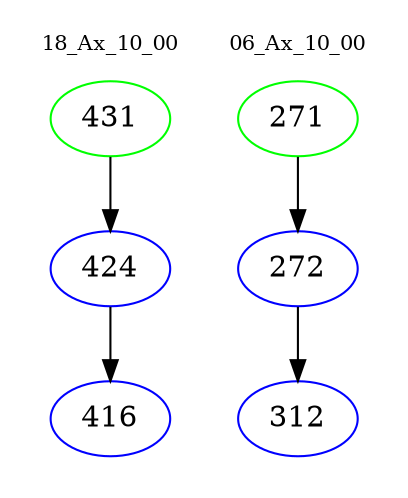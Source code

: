 digraph{
subgraph cluster_0 {
color = white
label = "18_Ax_10_00";
fontsize=10;
T0_431 [label="431", color="green"]
T0_431 -> T0_424 [color="black"]
T0_424 [label="424", color="blue"]
T0_424 -> T0_416 [color="black"]
T0_416 [label="416", color="blue"]
}
subgraph cluster_1 {
color = white
label = "06_Ax_10_00";
fontsize=10;
T1_271 [label="271", color="green"]
T1_271 -> T1_272 [color="black"]
T1_272 [label="272", color="blue"]
T1_272 -> T1_312 [color="black"]
T1_312 [label="312", color="blue"]
}
}
